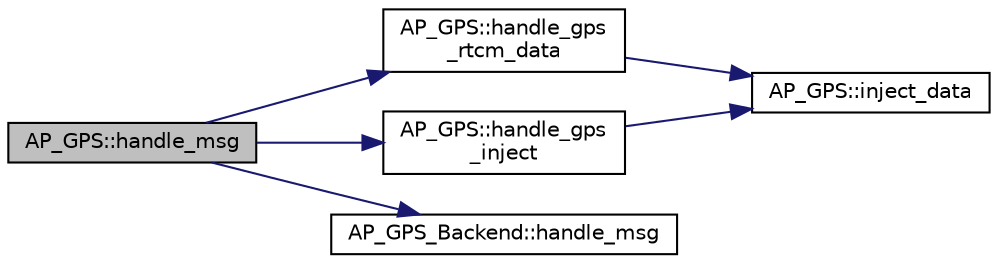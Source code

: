 digraph "AP_GPS::handle_msg"
{
 // INTERACTIVE_SVG=YES
  edge [fontname="Helvetica",fontsize="10",labelfontname="Helvetica",labelfontsize="10"];
  node [fontname="Helvetica",fontsize="10",shape=record];
  rankdir="LR";
  Node1 [label="AP_GPS::handle_msg",height=0.2,width=0.4,color="black", fillcolor="grey75", style="filled", fontcolor="black"];
  Node1 -> Node2 [color="midnightblue",fontsize="10",style="solid",fontname="Helvetica"];
  Node2 [label="AP_GPS::handle_gps\l_rtcm_data",height=0.2,width=0.4,color="black", fillcolor="white", style="filled",URL="$classAP__GPS.html#a09fc3eb0ae4581f5d34d180431b0295f"];
  Node2 -> Node3 [color="midnightblue",fontsize="10",style="solid",fontname="Helvetica"];
  Node3 [label="AP_GPS::inject_data",height=0.2,width=0.4,color="black", fillcolor="white", style="filled",URL="$classAP__GPS.html#aa712de51140898ff1942d428e2008ee7"];
  Node1 -> Node4 [color="midnightblue",fontsize="10",style="solid",fontname="Helvetica"];
  Node4 [label="AP_GPS::handle_gps\l_inject",height=0.2,width=0.4,color="black", fillcolor="white", style="filled",URL="$classAP__GPS.html#ab23fbd832b645879b3a7a8db446aef03"];
  Node4 -> Node3 [color="midnightblue",fontsize="10",style="solid",fontname="Helvetica"];
  Node1 -> Node5 [color="midnightblue",fontsize="10",style="solid",fontname="Helvetica"];
  Node5 [label="AP_GPS_Backend::handle_msg",height=0.2,width=0.4,color="black", fillcolor="white", style="filled",URL="$classAP__GPS__Backend.html#a5c024a64031affcfe0874e92756d3d88"];
}
